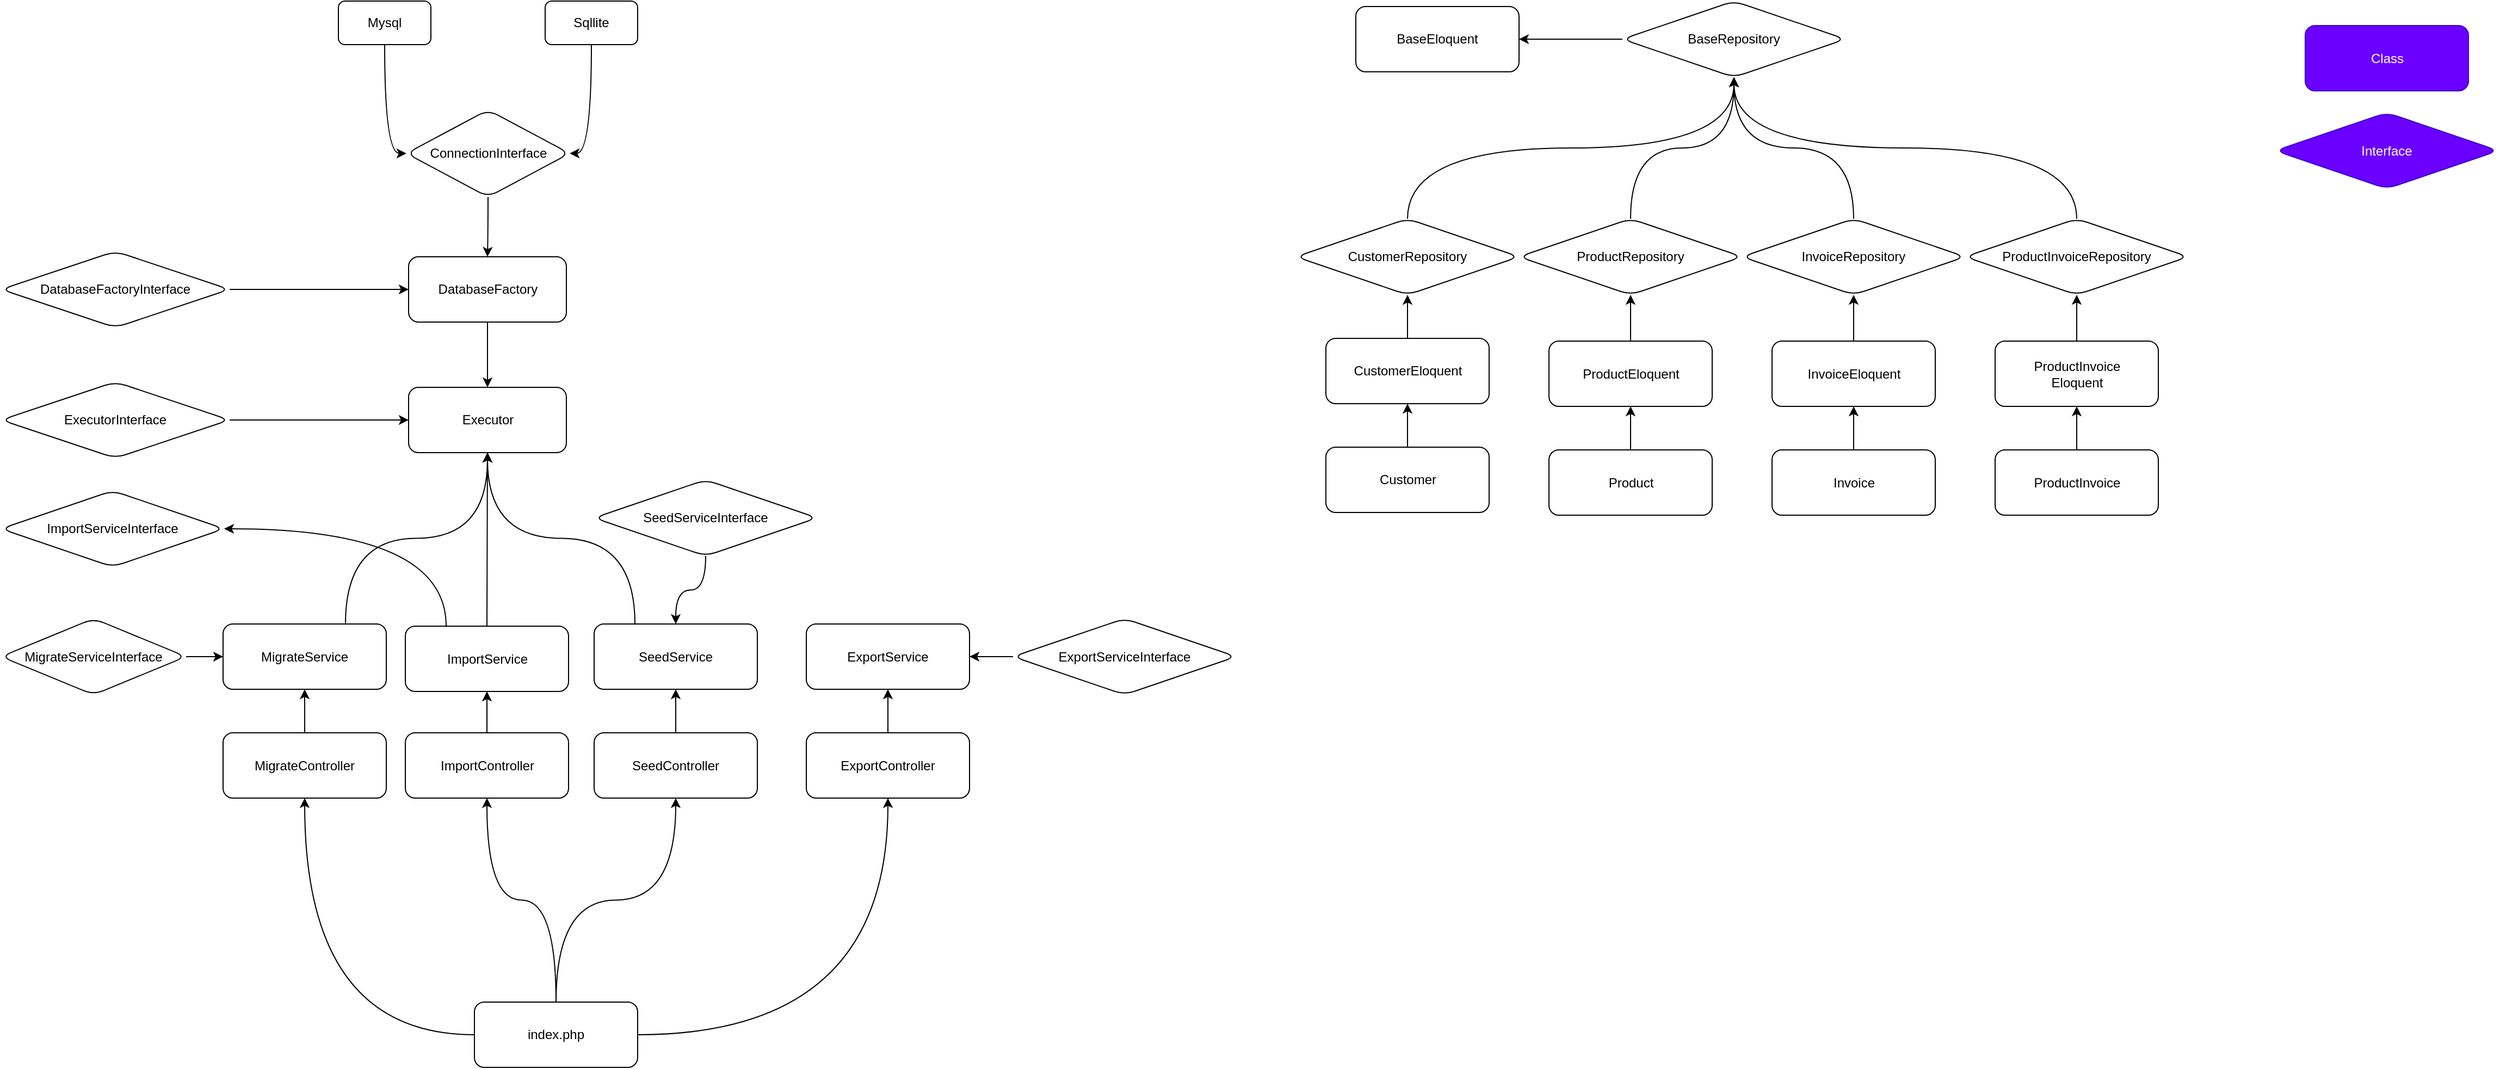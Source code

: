 <mxfile pages="3">
    <diagram id="qJ5WpqcXAYGiYcH5BDwA" name="Work Flow">
        <mxGraphModel dx="1881" dy="326" grid="1" gridSize="10" guides="1" tooltips="1" connect="1" arrows="1" fold="1" page="1" pageScale="1" pageWidth="850" pageHeight="1100" math="0" shadow="0">
            <root>
                <mxCell id="vPlLT5pN4zHW__-pL-Tc-0"/>
                <mxCell id="vPlLT5pN4zHW__-pL-Tc-1" parent="vPlLT5pN4zHW__-pL-Tc-0"/>
                <mxCell id="9ssPm39pstUoPg-3wsf7-7" style="edgeStyle=orthogonalEdgeStyle;orthogonalLoop=1;jettySize=auto;html=1;entryX=0;entryY=0.5;entryDx=0;entryDy=0;curved=1;" parent="vPlLT5pN4zHW__-pL-Tc-1" source="9JlnYq2Dand_yF6pgm6V-5" target="9ssPm39pstUoPg-3wsf7-4" edge="1">
                    <mxGeometry relative="1" as="geometry"/>
                </mxCell>
                <mxCell id="9JlnYq2Dand_yF6pgm6V-5" value="Mysql" style="whiteSpace=wrap;html=1;rounded=1;" parent="vPlLT5pN4zHW__-pL-Tc-1" vertex="1">
                    <mxGeometry x="310" width="85" height="40" as="geometry"/>
                </mxCell>
                <mxCell id="YykdEIOsx3QJ6HFGw7_Z-3" style="edgeStyle=orthogonalEdgeStyle;orthogonalLoop=1;jettySize=auto;html=1;exitX=0.5;exitY=1;exitDx=0;exitDy=0;curved=1;" parent="vPlLT5pN4zHW__-pL-Tc-1" source="9ssPm39pstUoPg-3wsf7-4" target="9ssPm39pstUoPg-3wsf7-20" edge="1">
                    <mxGeometry relative="1" as="geometry"/>
                </mxCell>
                <mxCell id="9ssPm39pstUoPg-3wsf7-4" value="&lt;span&gt;ConnectionInterface&lt;/span&gt;" style="rhombus;whiteSpace=wrap;html=1;rounded=1;" parent="vPlLT5pN4zHW__-pL-Tc-1" vertex="1">
                    <mxGeometry x="372.5" y="100" width="150" height="80" as="geometry"/>
                </mxCell>
                <mxCell id="9ssPm39pstUoPg-3wsf7-8" style="edgeStyle=orthogonalEdgeStyle;orthogonalLoop=1;jettySize=auto;html=1;entryX=1;entryY=0.5;entryDx=0;entryDy=0;curved=1;" parent="vPlLT5pN4zHW__-pL-Tc-1" source="9ssPm39pstUoPg-3wsf7-6" target="9ssPm39pstUoPg-3wsf7-4" edge="1">
                    <mxGeometry relative="1" as="geometry"/>
                </mxCell>
                <mxCell id="9ssPm39pstUoPg-3wsf7-6" value="Sqllite" style="whiteSpace=wrap;html=1;rounded=1;" parent="vPlLT5pN4zHW__-pL-Tc-1" vertex="1">
                    <mxGeometry x="500" width="85" height="40" as="geometry"/>
                </mxCell>
                <mxCell id="9ssPm39pstUoPg-3wsf7-13" value="Executor" style="whiteSpace=wrap;html=1;rounded=1;" parent="vPlLT5pN4zHW__-pL-Tc-1" vertex="1">
                    <mxGeometry x="374.5" y="355" width="145" height="60" as="geometry"/>
                </mxCell>
                <mxCell id="9ssPm39pstUoPg-3wsf7-17" style="edgeStyle=orthogonalEdgeStyle;orthogonalLoop=1;jettySize=auto;html=1;curved=1;" parent="vPlLT5pN4zHW__-pL-Tc-1" source="9ssPm39pstUoPg-3wsf7-16" target="9ssPm39pstUoPg-3wsf7-13" edge="1">
                    <mxGeometry relative="1" as="geometry"/>
                </mxCell>
                <mxCell id="9ssPm39pstUoPg-3wsf7-16" value="&lt;span style=&quot;text-align: left&quot;&gt;ExecutorInterface&lt;/span&gt;" style="rhombus;whiteSpace=wrap;html=1;rounded=1;" parent="vPlLT5pN4zHW__-pL-Tc-1" vertex="1">
                    <mxGeometry y="350" width="210" height="70" as="geometry"/>
                </mxCell>
                <mxCell id="YykdEIOsx3QJ6HFGw7_Z-4" style="edgeStyle=orthogonalEdgeStyle;orthogonalLoop=1;jettySize=auto;html=1;entryX=0.5;entryY=0;entryDx=0;entryDy=0;curved=1;" parent="vPlLT5pN4zHW__-pL-Tc-1" source="9ssPm39pstUoPg-3wsf7-20" target="9ssPm39pstUoPg-3wsf7-13" edge="1">
                    <mxGeometry relative="1" as="geometry"/>
                </mxCell>
                <mxCell id="9ssPm39pstUoPg-3wsf7-20" value="DatabaseFactory" style="whiteSpace=wrap;html=1;rounded=1;" parent="vPlLT5pN4zHW__-pL-Tc-1" vertex="1">
                    <mxGeometry x="374.5" y="235" width="145" height="60" as="geometry"/>
                </mxCell>
                <mxCell id="YykdEIOsx3QJ6HFGw7_Z-1" style="edgeStyle=orthogonalEdgeStyle;orthogonalLoop=1;jettySize=auto;html=1;entryX=0;entryY=0.5;entryDx=0;entryDy=0;curved=1;" parent="vPlLT5pN4zHW__-pL-Tc-1" source="YykdEIOsx3QJ6HFGw7_Z-0" target="9ssPm39pstUoPg-3wsf7-20" edge="1">
                    <mxGeometry relative="1" as="geometry"/>
                </mxCell>
                <mxCell id="YykdEIOsx3QJ6HFGw7_Z-0" value="DatabaseFactory&lt;span style=&quot;text-align: left&quot;&gt;Interface&lt;/span&gt;" style="rhombus;whiteSpace=wrap;html=1;rounded=1;" parent="vPlLT5pN4zHW__-pL-Tc-1" vertex="1">
                    <mxGeometry y="230" width="210" height="70" as="geometry"/>
                </mxCell>
                <mxCell id="YykdEIOsx3QJ6HFGw7_Z-15" style="edgeStyle=orthogonalEdgeStyle;orthogonalLoop=1;jettySize=auto;html=1;curved=1;" parent="vPlLT5pN4zHW__-pL-Tc-1" source="YykdEIOsx3QJ6HFGw7_Z-8" target="YykdEIOsx3QJ6HFGw7_Z-10" edge="1">
                    <mxGeometry relative="1" as="geometry"/>
                </mxCell>
                <mxCell id="YykdEIOsx3QJ6HFGw7_Z-8" value="MigrateController" style="whiteSpace=wrap;html=1;rounded=1;" parent="vPlLT5pN4zHW__-pL-Tc-1" vertex="1">
                    <mxGeometry x="204" y="672.5" width="150" height="60" as="geometry"/>
                </mxCell>
                <mxCell id="YykdEIOsx3QJ6HFGw7_Z-16" style="edgeStyle=orthogonalEdgeStyle;orthogonalLoop=1;jettySize=auto;html=1;entryX=0.5;entryY=1;entryDx=0;entryDy=0;exitX=0.75;exitY=0;exitDx=0;exitDy=0;curved=1;" parent="vPlLT5pN4zHW__-pL-Tc-1" source="YykdEIOsx3QJ6HFGw7_Z-10" target="9ssPm39pstUoPg-3wsf7-13" edge="1">
                    <mxGeometry relative="1" as="geometry"/>
                </mxCell>
                <mxCell id="YykdEIOsx3QJ6HFGw7_Z-10" value="MigrateService" style="whiteSpace=wrap;html=1;rounded=1;" parent="vPlLT5pN4zHW__-pL-Tc-1" vertex="1">
                    <mxGeometry x="204" y="572.5" width="150" height="60" as="geometry"/>
                </mxCell>
                <mxCell id="YykdEIOsx3QJ6HFGw7_Z-17" style="edgeStyle=orthogonalEdgeStyle;orthogonalLoop=1;jettySize=auto;html=1;curved=1;" parent="vPlLT5pN4zHW__-pL-Tc-1" source="YykdEIOsx3QJ6HFGw7_Z-11" target="YykdEIOsx3QJ6HFGw7_Z-10" edge="1">
                    <mxGeometry relative="1" as="geometry"/>
                </mxCell>
                <mxCell id="YykdEIOsx3QJ6HFGw7_Z-11" value="MigrateServiceInterface" style="rhombus;whiteSpace=wrap;html=1;rounded=1;" parent="vPlLT5pN4zHW__-pL-Tc-1" vertex="1">
                    <mxGeometry y="567.5" width="170" height="70" as="geometry"/>
                </mxCell>
                <mxCell id="1" style="edgeStyle=orthogonalEdgeStyle;orthogonalLoop=1;jettySize=auto;html=1;entryX=1;entryY=0.5;entryDx=0;entryDy=0;curved=1;exitX=0.25;exitY=0;exitDx=0;exitDy=0;" edge="1" parent="vPlLT5pN4zHW__-pL-Tc-1" source="YykdEIOsx3QJ6HFGw7_Z-18" target="YykdEIOsx3QJ6HFGw7_Z-19">
                    <mxGeometry relative="1" as="geometry"/>
                </mxCell>
                <mxCell id="2" style="edgeStyle=orthogonalEdgeStyle;curved=1;rounded=0;orthogonalLoop=1;jettySize=auto;html=1;entryX=0.5;entryY=1;entryDx=0;entryDy=0;" edge="1" parent="vPlLT5pN4zHW__-pL-Tc-1" source="YykdEIOsx3QJ6HFGw7_Z-18" target="9ssPm39pstUoPg-3wsf7-13">
                    <mxGeometry relative="1" as="geometry">
                        <mxPoint x="449.5" y="420" as="targetPoint"/>
                    </mxGeometry>
                </mxCell>
                <mxCell id="YykdEIOsx3QJ6HFGw7_Z-18" value="ImportService" style="whiteSpace=wrap;html=1;rounded=1;" parent="vPlLT5pN4zHW__-pL-Tc-1" vertex="1">
                    <mxGeometry x="371.5" y="574.5" width="150" height="60" as="geometry"/>
                </mxCell>
                <mxCell id="YykdEIOsx3QJ6HFGw7_Z-19" value="ImportServiceInterface" style="rhombus;whiteSpace=wrap;html=1;rounded=1;" parent="vPlLT5pN4zHW__-pL-Tc-1" vertex="1">
                    <mxGeometry y="450" width="205" height="70" as="geometry"/>
                </mxCell>
                <mxCell id="HGS7NVP4ZbxqK-kCru6S-1" style="edgeStyle=orthogonalEdgeStyle;orthogonalLoop=1;jettySize=auto;html=1;entryX=0.5;entryY=1;entryDx=0;entryDy=0;curved=1;" parent="vPlLT5pN4zHW__-pL-Tc-1" source="YykdEIOsx3QJ6HFGw7_Z-21" target="YykdEIOsx3QJ6HFGw7_Z-18" edge="1">
                    <mxGeometry relative="1" as="geometry"/>
                </mxCell>
                <mxCell id="YykdEIOsx3QJ6HFGw7_Z-21" value="ImportController" style="whiteSpace=wrap;html=1;rounded=1;" parent="vPlLT5pN4zHW__-pL-Tc-1" vertex="1">
                    <mxGeometry x="371.5" y="672.5" width="150" height="60" as="geometry"/>
                </mxCell>
                <mxCell id="3" style="edgeStyle=orthogonalEdgeStyle;curved=1;rounded=0;orthogonalLoop=1;jettySize=auto;html=1;exitX=0.25;exitY=0;exitDx=0;exitDy=0;" edge="1" parent="vPlLT5pN4zHW__-pL-Tc-1" source="HGS7NVP4ZbxqK-kCru6S-3" target="9ssPm39pstUoPg-3wsf7-13">
                    <mxGeometry relative="1" as="geometry"/>
                </mxCell>
                <mxCell id="HGS7NVP4ZbxqK-kCru6S-3" value="SeedService" style="whiteSpace=wrap;html=1;rounded=1;" parent="vPlLT5pN4zHW__-pL-Tc-1" vertex="1">
                    <mxGeometry x="545" y="572.5" width="150" height="60" as="geometry"/>
                </mxCell>
                <mxCell id="HGS7NVP4ZbxqK-kCru6S-4" style="edgeStyle=orthogonalEdgeStyle;orthogonalLoop=1;jettySize=auto;html=1;curved=1;" parent="vPlLT5pN4zHW__-pL-Tc-1" source="HGS7NVP4ZbxqK-kCru6S-5" target="HGS7NVP4ZbxqK-kCru6S-3" edge="1">
                    <mxGeometry relative="1" as="geometry"/>
                </mxCell>
                <mxCell id="HGS7NVP4ZbxqK-kCru6S-5" value="SeedServiceInterface" style="rhombus;whiteSpace=wrap;html=1;rounded=1;" parent="vPlLT5pN4zHW__-pL-Tc-1" vertex="1">
                    <mxGeometry x="545" y="440" width="205" height="70" as="geometry"/>
                </mxCell>
                <mxCell id="HGS7NVP4ZbxqK-kCru6S-6" style="edgeStyle=orthogonalEdgeStyle;orthogonalLoop=1;jettySize=auto;html=1;entryX=0.5;entryY=1;entryDx=0;entryDy=0;curved=1;" parent="vPlLT5pN4zHW__-pL-Tc-1" source="HGS7NVP4ZbxqK-kCru6S-7" target="HGS7NVP4ZbxqK-kCru6S-3" edge="1">
                    <mxGeometry relative="1" as="geometry"/>
                </mxCell>
                <mxCell id="HGS7NVP4ZbxqK-kCru6S-7" value="SeedController" style="whiteSpace=wrap;html=1;rounded=1;" parent="vPlLT5pN4zHW__-pL-Tc-1" vertex="1">
                    <mxGeometry x="545" y="672.5" width="150" height="60" as="geometry"/>
                </mxCell>
                <mxCell id="7" value="BaseEloquent" style="whiteSpace=wrap;html=1;rounded=1;" vertex="1" parent="vPlLT5pN4zHW__-pL-Tc-1">
                    <mxGeometry x="1245" y="5" width="150" height="60" as="geometry"/>
                </mxCell>
                <mxCell id="9" style="edgeStyle=orthogonalEdgeStyle;curved=1;rounded=0;orthogonalLoop=1;jettySize=auto;html=1;entryX=1;entryY=0.5;entryDx=0;entryDy=0;" edge="1" parent="vPlLT5pN4zHW__-pL-Tc-1" source="8" target="7">
                    <mxGeometry relative="1" as="geometry"/>
                </mxCell>
                <mxCell id="8" value="BaseRepository" style="rhombus;whiteSpace=wrap;html=1;rounded=1;" vertex="1" parent="vPlLT5pN4zHW__-pL-Tc-1">
                    <mxGeometry x="1490" width="205" height="70" as="geometry"/>
                </mxCell>
                <mxCell id="51" style="edgeStyle=orthogonalEdgeStyle;curved=1;rounded=0;orthogonalLoop=1;jettySize=auto;html=1;exitX=0.5;exitY=0;exitDx=0;exitDy=0;entryX=0.5;entryY=1;entryDx=0;entryDy=0;" edge="1" parent="vPlLT5pN4zHW__-pL-Tc-1" source="17" target="8">
                    <mxGeometry relative="1" as="geometry"/>
                </mxCell>
                <mxCell id="17" value="CustomerRepository" style="rhombus;whiteSpace=wrap;html=1;rounded=1;" vertex="1" parent="vPlLT5pN4zHW__-pL-Tc-1">
                    <mxGeometry x="1190" y="200" width="205" height="70" as="geometry"/>
                </mxCell>
                <mxCell id="50" style="edgeStyle=orthogonalEdgeStyle;curved=1;rounded=0;orthogonalLoop=1;jettySize=auto;html=1;entryX=0.5;entryY=1;entryDx=0;entryDy=0;" edge="1" parent="vPlLT5pN4zHW__-pL-Tc-1" source="18" target="8">
                    <mxGeometry relative="1" as="geometry"/>
                </mxCell>
                <mxCell id="18" value="ProductRepository" style="rhombus;whiteSpace=wrap;html=1;rounded=1;" vertex="1" parent="vPlLT5pN4zHW__-pL-Tc-1">
                    <mxGeometry x="1395" y="200" width="205" height="70" as="geometry"/>
                </mxCell>
                <mxCell id="52" style="edgeStyle=orthogonalEdgeStyle;curved=1;rounded=0;orthogonalLoop=1;jettySize=auto;html=1;exitX=0.5;exitY=0;exitDx=0;exitDy=0;entryX=0.5;entryY=1;entryDx=0;entryDy=0;" edge="1" parent="vPlLT5pN4zHW__-pL-Tc-1" source="20" target="8">
                    <mxGeometry relative="1" as="geometry"/>
                </mxCell>
                <mxCell id="20" value="InvoiceRepository" style="rhombus;whiteSpace=wrap;html=1;rounded=1;" vertex="1" parent="vPlLT5pN4zHW__-pL-Tc-1">
                    <mxGeometry x="1600" y="200" width="205" height="70" as="geometry"/>
                </mxCell>
                <mxCell id="24" style="edgeStyle=orthogonalEdgeStyle;curved=1;rounded=0;orthogonalLoop=1;jettySize=auto;html=1;entryX=0.5;entryY=1;entryDx=0;entryDy=0;" edge="1" parent="vPlLT5pN4zHW__-pL-Tc-1" source="21" target="17">
                    <mxGeometry relative="1" as="geometry"/>
                </mxCell>
                <mxCell id="21" value="CustomerEloquent" style="whiteSpace=wrap;html=1;rounded=1;" vertex="1" parent="vPlLT5pN4zHW__-pL-Tc-1">
                    <mxGeometry x="1217.5" y="310" width="150" height="60" as="geometry"/>
                </mxCell>
                <mxCell id="23" style="edgeStyle=orthogonalEdgeStyle;curved=1;rounded=0;orthogonalLoop=1;jettySize=auto;html=1;entryX=0.5;entryY=1;entryDx=0;entryDy=0;" edge="1" parent="vPlLT5pN4zHW__-pL-Tc-1" source="22" target="21">
                    <mxGeometry relative="1" as="geometry"/>
                </mxCell>
                <mxCell id="22" value="Customer" style="whiteSpace=wrap;html=1;rounded=1;" vertex="1" parent="vPlLT5pN4zHW__-pL-Tc-1">
                    <mxGeometry x="1217.5" y="410" width="150" height="60" as="geometry"/>
                </mxCell>
                <mxCell id="28" style="edgeStyle=orthogonalEdgeStyle;curved=1;rounded=0;orthogonalLoop=1;jettySize=auto;html=1;entryX=0.5;entryY=1;entryDx=0;entryDy=0;" edge="1" parent="vPlLT5pN4zHW__-pL-Tc-1" source="25" target="18">
                    <mxGeometry relative="1" as="geometry"/>
                </mxCell>
                <mxCell id="25" value="ProductEloquent" style="whiteSpace=wrap;html=1;rounded=1;" vertex="1" parent="vPlLT5pN4zHW__-pL-Tc-1">
                    <mxGeometry x="1422.5" y="312.5" width="150" height="60" as="geometry"/>
                </mxCell>
                <mxCell id="26" style="edgeStyle=orthogonalEdgeStyle;curved=1;rounded=0;orthogonalLoop=1;jettySize=auto;html=1;entryX=0.5;entryY=1;entryDx=0;entryDy=0;" edge="1" source="27" target="25" parent="vPlLT5pN4zHW__-pL-Tc-1">
                    <mxGeometry relative="1" as="geometry"/>
                </mxCell>
                <mxCell id="27" value="Product" style="whiteSpace=wrap;html=1;rounded=1;" vertex="1" parent="vPlLT5pN4zHW__-pL-Tc-1">
                    <mxGeometry x="1422.5" y="412.5" width="150" height="60" as="geometry"/>
                </mxCell>
                <mxCell id="32" style="edgeStyle=orthogonalEdgeStyle;curved=1;rounded=0;orthogonalLoop=1;jettySize=auto;html=1;" edge="1" parent="vPlLT5pN4zHW__-pL-Tc-1" source="29" target="20">
                    <mxGeometry relative="1" as="geometry"/>
                </mxCell>
                <mxCell id="29" value="InvoiceEloquent" style="whiteSpace=wrap;html=1;rounded=1;" vertex="1" parent="vPlLT5pN4zHW__-pL-Tc-1">
                    <mxGeometry x="1627.5" y="312.5" width="150" height="60" as="geometry"/>
                </mxCell>
                <mxCell id="30" style="edgeStyle=orthogonalEdgeStyle;curved=1;rounded=0;orthogonalLoop=1;jettySize=auto;html=1;entryX=0.5;entryY=1;entryDx=0;entryDy=0;" edge="1" source="31" target="29" parent="vPlLT5pN4zHW__-pL-Tc-1">
                    <mxGeometry relative="1" as="geometry"/>
                </mxCell>
                <mxCell id="31" value="Invoice" style="whiteSpace=wrap;html=1;rounded=1;" vertex="1" parent="vPlLT5pN4zHW__-pL-Tc-1">
                    <mxGeometry x="1627.5" y="412.5" width="150" height="60" as="geometry"/>
                </mxCell>
                <mxCell id="53" style="edgeStyle=orthogonalEdgeStyle;curved=1;rounded=0;orthogonalLoop=1;jettySize=auto;html=1;exitX=0.5;exitY=0;exitDx=0;exitDy=0;entryX=0.5;entryY=1;entryDx=0;entryDy=0;" edge="1" parent="vPlLT5pN4zHW__-pL-Tc-1" source="33" target="8">
                    <mxGeometry relative="1" as="geometry">
                        <mxPoint x="1600" y="80" as="targetPoint"/>
                    </mxGeometry>
                </mxCell>
                <mxCell id="33" value="ProductInvoiceRepository" style="rhombus;whiteSpace=wrap;html=1;rounded=1;" vertex="1" parent="vPlLT5pN4zHW__-pL-Tc-1">
                    <mxGeometry x="1805" y="200" width="205" height="70" as="geometry"/>
                </mxCell>
                <mxCell id="34" style="edgeStyle=orthogonalEdgeStyle;curved=1;rounded=0;orthogonalLoop=1;jettySize=auto;html=1;entryX=0.5;entryY=1;entryDx=0;entryDy=0;" edge="1" source="35" target="33" parent="vPlLT5pN4zHW__-pL-Tc-1">
                    <mxGeometry relative="1" as="geometry"/>
                </mxCell>
                <mxCell id="35" value="ProductInvoice&lt;br&gt;Eloquent" style="whiteSpace=wrap;html=1;rounded=1;" vertex="1" parent="vPlLT5pN4zHW__-pL-Tc-1">
                    <mxGeometry x="1832.5" y="312.5" width="150" height="60" as="geometry"/>
                </mxCell>
                <mxCell id="36" style="edgeStyle=orthogonalEdgeStyle;curved=1;rounded=0;orthogonalLoop=1;jettySize=auto;html=1;entryX=0.5;entryY=1;entryDx=0;entryDy=0;" edge="1" source="37" target="35" parent="vPlLT5pN4zHW__-pL-Tc-1">
                    <mxGeometry relative="1" as="geometry"/>
                </mxCell>
                <mxCell id="37" value="ProductInvoice" style="whiteSpace=wrap;html=1;rounded=1;" vertex="1" parent="vPlLT5pN4zHW__-pL-Tc-1">
                    <mxGeometry x="1832.5" y="412.5" width="150" height="60" as="geometry"/>
                </mxCell>
                <mxCell id="38" value="Class" style="whiteSpace=wrap;html=1;rounded=1;fillColor=#6a00ff;strokeColor=#3700CC;fontColor=#ffffff;" vertex="1" parent="vPlLT5pN4zHW__-pL-Tc-1">
                    <mxGeometry x="2117.5" y="22.5" width="150" height="60" as="geometry"/>
                </mxCell>
                <mxCell id="41" value="Interface" style="rhombus;whiteSpace=wrap;html=1;rounded=1;fillColor=#6a00ff;strokeColor=#3700CC;fontColor=#ffffff;" vertex="1" parent="vPlLT5pN4zHW__-pL-Tc-1">
                    <mxGeometry x="2090" y="102.5" width="205" height="70" as="geometry"/>
                </mxCell>
                <mxCell id="56" value="ExportService" style="whiteSpace=wrap;html=1;rounded=1;" vertex="1" parent="vPlLT5pN4zHW__-pL-Tc-1">
                    <mxGeometry x="740" y="572.5" width="150" height="60" as="geometry"/>
                </mxCell>
                <mxCell id="57" style="edgeStyle=orthogonalEdgeStyle;orthogonalLoop=1;jettySize=auto;html=1;entryX=0.5;entryY=1;entryDx=0;entryDy=0;curved=1;" edge="1" source="58" target="56" parent="vPlLT5pN4zHW__-pL-Tc-1">
                    <mxGeometry relative="1" as="geometry"/>
                </mxCell>
                <mxCell id="58" value="ExportController" style="whiteSpace=wrap;html=1;rounded=1;" vertex="1" parent="vPlLT5pN4zHW__-pL-Tc-1">
                    <mxGeometry x="740" y="672.5" width="150" height="60" as="geometry"/>
                </mxCell>
                <mxCell id="60" style="edgeStyle=orthogonalEdgeStyle;curved=1;rounded=0;orthogonalLoop=1;jettySize=auto;html=1;" edge="1" parent="vPlLT5pN4zHW__-pL-Tc-1" source="59" target="56">
                    <mxGeometry relative="1" as="geometry"/>
                </mxCell>
                <mxCell id="59" value="ExportServiceInterface" style="rhombus;whiteSpace=wrap;html=1;rounded=1;" vertex="1" parent="vPlLT5pN4zHW__-pL-Tc-1">
                    <mxGeometry x="930" y="567.5" width="205" height="70" as="geometry"/>
                </mxCell>
                <mxCell id="62" style="edgeStyle=orthogonalEdgeStyle;curved=1;rounded=0;orthogonalLoop=1;jettySize=auto;html=1;entryX=0.5;entryY=1;entryDx=0;entryDy=0;" edge="1" parent="vPlLT5pN4zHW__-pL-Tc-1" source="61" target="YykdEIOsx3QJ6HFGw7_Z-8">
                    <mxGeometry relative="1" as="geometry"/>
                </mxCell>
                <mxCell id="63" style="edgeStyle=orthogonalEdgeStyle;curved=1;rounded=0;orthogonalLoop=1;jettySize=auto;html=1;" edge="1" parent="vPlLT5pN4zHW__-pL-Tc-1" source="61" target="YykdEIOsx3QJ6HFGw7_Z-21">
                    <mxGeometry relative="1" as="geometry"/>
                </mxCell>
                <mxCell id="64" style="edgeStyle=orthogonalEdgeStyle;curved=1;rounded=0;orthogonalLoop=1;jettySize=auto;html=1;entryX=0.5;entryY=1;entryDx=0;entryDy=0;" edge="1" parent="vPlLT5pN4zHW__-pL-Tc-1" source="61" target="HGS7NVP4ZbxqK-kCru6S-7">
                    <mxGeometry relative="1" as="geometry"/>
                </mxCell>
                <mxCell id="65" style="edgeStyle=orthogonalEdgeStyle;curved=1;rounded=0;orthogonalLoop=1;jettySize=auto;html=1;" edge="1" parent="vPlLT5pN4zHW__-pL-Tc-1" source="61" target="58">
                    <mxGeometry relative="1" as="geometry"/>
                </mxCell>
                <mxCell id="61" value="index.php" style="whiteSpace=wrap;html=1;rounded=1;" vertex="1" parent="vPlLT5pN4zHW__-pL-Tc-1">
                    <mxGeometry x="435" y="920" width="150" height="60" as="geometry"/>
                </mxCell>
            </root>
        </mxGraphModel>
    </diagram>
    <diagram id="tAm-Q1vrKD3kaD52ELMw" name="ERD">
        <mxGraphModel dx="1302" dy="1928" grid="1" gridSize="10" guides="1" tooltips="1" connect="1" arrows="1" fold="1" page="1" pageScale="1" pageWidth="850" pageHeight="1100" math="0" shadow="0">
            <root>
                <mxCell id="zu2tDFOteG_yooguGcxT-0"/>
                <mxCell id="zu2tDFOteG_yooguGcxT-1" parent="zu2tDFOteG_yooguGcxT-0"/>
                <mxCell id="zu2tDFOteG_yooguGcxT-224" style="edgeStyle=orthogonalEdgeStyle;orthogonalLoop=1;jettySize=auto;html=1;entryX=1;entryY=0.5;entryDx=0;entryDy=0;curved=1;" parent="zu2tDFOteG_yooguGcxT-1" edge="1">
                    <mxGeometry relative="1" as="geometry">
                        <mxPoint x="1100" y="-211" as="targetPoint"/>
                    </mxGeometry>
                </mxCell>
                <mxCell id="zu2tDFOteG_yooguGcxT-387" style="edgeStyle=orthogonalEdgeStyle;orthogonalLoop=1;jettySize=auto;html=1;exitX=1;exitY=0.5;exitDx=0;exitDy=0;fillColor=#f5f5f5;strokeColor=#666666;curved=1;" parent="zu2tDFOteG_yooguGcxT-1" edge="1">
                    <mxGeometry relative="1" as="geometry">
                        <mxPoint x="1009.0" y="-202" as="targetPoint"/>
                    </mxGeometry>
                </mxCell>
                <mxCell id="zu2tDFOteG_yooguGcxT-388" style="edgeStyle=orthogonalEdgeStyle;orthogonalLoop=1;jettySize=auto;html=1;fillColor=#f5f5f5;strokeColor=#666666;curved=1;" parent="zu2tDFOteG_yooguGcxT-1" edge="1">
                    <mxGeometry relative="1" as="geometry">
                        <mxPoint x="1009.0" y="-228" as="targetPoint"/>
                    </mxGeometry>
                </mxCell>
                <mxCell id="zu2tDFOteG_yooguGcxT-389" style="edgeStyle=orthogonalEdgeStyle;orthogonalLoop=1;jettySize=auto;html=1;fillColor=#f5f5f5;strokeColor=#666666;curved=1;" parent="zu2tDFOteG_yooguGcxT-1" edge="1">
                    <mxGeometry relative="1" as="geometry">
                        <mxPoint x="1009.0" y="-322" as="targetPoint"/>
                    </mxGeometry>
                </mxCell>
                <mxCell id="304" value="customers" style="swimlane;fontStyle=0;childLayout=stackLayout;horizontal=1;startSize=26;fillColor=#f5f5f5;horizontalStack=0;resizeParent=1;resizeParentMax=0;resizeLast=0;collapsible=1;marginBottom=0;swimlaneFillColor=#ffffff;align=center;fontSize=14;fontColor=#333333;strokeColor=#666666;rounded=1;" parent="zu2tDFOteG_yooguGcxT-1" vertex="1">
                    <mxGeometry x="880" y="-857" width="162" height="108" as="geometry"/>
                </mxCell>
                <mxCell id="305" value="id" style="shape=partialRectangle;top=0;left=0;right=0;bottom=1;align=left;verticalAlign=middle;fillColor=#f5f5f5;spacingLeft=34;spacingRight=4;overflow=hidden;rotatable=0;points=[[0,0.5],[1,0.5]];portConstraint=eastwest;dropTarget=0;fontStyle=5;fontSize=12;fontColor=#333333;strokeColor=#666666;rounded=1;" parent="304" vertex="1">
                    <mxGeometry y="26" width="162" height="30" as="geometry"/>
                </mxCell>
                <mxCell id="306" value="PK" style="shape=partialRectangle;top=0;left=0;bottom=0;fillColor=#f5f5f5;align=left;verticalAlign=middle;spacingLeft=4;spacingRight=4;overflow=hidden;rotatable=0;points=[];portConstraint=eastwest;part=1;fontSize=12;fontColor=#333333;strokeColor=#666666;rounded=1;" parent="305" connectable="0" vertex="1">
                    <mxGeometry width="30" height="30" as="geometry"/>
                </mxCell>
                <mxCell id="307" value="name" style="shape=partialRectangle;top=0;left=0;right=0;bottom=0;align=left;verticalAlign=top;fillColor=#f5f5f5;spacingLeft=34;spacingRight=4;overflow=hidden;rotatable=0;points=[[0,0.5],[1,0.5]];portConstraint=eastwest;dropTarget=0;fontSize=12;fontColor=#333333;strokeColor=#666666;rounded=1;" parent="304" vertex="1">
                    <mxGeometry y="56" width="162" height="26" as="geometry"/>
                </mxCell>
                <mxCell id="308" value="" style="shape=partialRectangle;top=0;left=0;bottom=0;fillColor=#f5f5f5;align=left;verticalAlign=top;spacingLeft=4;spacingRight=4;overflow=hidden;rotatable=0;points=[];portConstraint=eastwest;part=1;fontSize=12;fontColor=#333333;strokeColor=#666666;rounded=1;" parent="307" connectable="0" vertex="1">
                    <mxGeometry width="30" height="26" as="geometry"/>
                </mxCell>
                <mxCell id="309" value="address" style="shape=partialRectangle;top=0;left=0;right=0;bottom=0;align=left;verticalAlign=top;fillColor=#f5f5f5;spacingLeft=34;spacingRight=4;overflow=hidden;rotatable=0;points=[[0,0.5],[1,0.5]];portConstraint=eastwest;dropTarget=0;fontSize=12;fontColor=#333333;strokeColor=#666666;rounded=1;" parent="304" vertex="1">
                    <mxGeometry y="82" width="162" height="26" as="geometry"/>
                </mxCell>
                <mxCell id="310" value="" style="shape=partialRectangle;top=0;left=0;bottom=0;fillColor=#f5f5f5;align=left;verticalAlign=top;spacingLeft=4;spacingRight=4;overflow=hidden;rotatable=0;points=[];portConstraint=eastwest;part=1;fontSize=12;fontColor=#333333;strokeColor=#666666;rounded=1;" parent="309" connectable="0" vertex="1">
                    <mxGeometry width="30" height="26" as="geometry"/>
                </mxCell>
                <mxCell id="319" value="invocies" style="swimlane;fontStyle=0;childLayout=stackLayout;horizontal=1;startSize=26;fillColor=#f5f5f5;horizontalStack=0;resizeParent=1;resizeParentMax=0;resizeLast=0;collapsible=1;marginBottom=0;swimlaneFillColor=#ffffff;align=center;fontSize=14;fontColor=#333333;strokeColor=#666666;rounded=1;" parent="zu2tDFOteG_yooguGcxT-1" vertex="1">
                    <mxGeometry x="1140" y="-860" width="162" height="134" as="geometry"/>
                </mxCell>
                <mxCell id="320" value="id" style="shape=partialRectangle;top=0;left=0;right=0;bottom=1;align=left;verticalAlign=middle;fillColor=#f5f5f5;spacingLeft=34;spacingRight=4;overflow=hidden;rotatable=0;points=[[0,0.5],[1,0.5]];portConstraint=eastwest;dropTarget=0;fontStyle=5;fontSize=12;fontColor=#333333;strokeColor=#666666;rounded=1;" parent="319" vertex="1">
                    <mxGeometry y="26" width="162" height="30" as="geometry"/>
                </mxCell>
                <mxCell id="321" value="PK" style="shape=partialRectangle;top=0;left=0;bottom=0;fillColor=#f5f5f5;align=left;verticalAlign=middle;spacingLeft=4;spacingRight=4;overflow=hidden;rotatable=0;points=[];portConstraint=eastwest;part=1;fontSize=12;fontColor=#333333;strokeColor=#666666;rounded=1;" parent="320" connectable="0" vertex="1">
                    <mxGeometry width="30" height="30" as="geometry"/>
                </mxCell>
                <mxCell id="322" value="name" style="shape=partialRectangle;top=0;left=0;right=0;bottom=0;align=left;verticalAlign=top;fillColor=#f5f5f5;spacingLeft=34;spacingRight=4;overflow=hidden;rotatable=0;points=[[0,0.5],[1,0.5]];portConstraint=eastwest;dropTarget=0;fontSize=12;fontColor=#333333;strokeColor=#666666;rounded=1;" parent="319" vertex="1">
                    <mxGeometry y="56" width="162" height="26" as="geometry"/>
                </mxCell>
                <mxCell id="323" value="" style="shape=partialRectangle;top=0;left=0;bottom=0;fillColor=#f5f5f5;align=left;verticalAlign=top;spacingLeft=4;spacingRight=4;overflow=hidden;rotatable=0;points=[];portConstraint=eastwest;part=1;fontSize=12;fontColor=#333333;strokeColor=#666666;rounded=1;" parent="322" connectable="0" vertex="1">
                    <mxGeometry width="30" height="26" as="geometry"/>
                </mxCell>
                <mxCell id="324" value="date" style="shape=partialRectangle;top=0;left=0;right=0;bottom=0;align=left;verticalAlign=top;fillColor=#f5f5f5;spacingLeft=34;spacingRight=4;overflow=hidden;rotatable=0;points=[[0,0.5],[1,0.5]];portConstraint=eastwest;dropTarget=0;fontSize=12;fontColor=#333333;strokeColor=#666666;rounded=1;" parent="319" vertex="1">
                    <mxGeometry y="82" width="162" height="26" as="geometry"/>
                </mxCell>
                <mxCell id="325" value="" style="shape=partialRectangle;top=0;left=0;bottom=0;fillColor=#f5f5f5;align=left;verticalAlign=top;spacingLeft=4;spacingRight=4;overflow=hidden;rotatable=0;points=[];portConstraint=eastwest;part=1;fontSize=12;fontColor=#333333;strokeColor=#666666;rounded=1;" parent="324" connectable="0" vertex="1">
                    <mxGeometry width="30" height="26" as="geometry"/>
                </mxCell>
                <mxCell id="326" value="customer_id" style="shape=partialRectangle;top=0;left=0;right=0;bottom=0;align=left;verticalAlign=top;fillColor=#f5f5f5;spacingLeft=34;spacingRight=4;overflow=hidden;rotatable=0;points=[[0,0.5],[1,0.5]];portConstraint=eastwest;dropTarget=0;fontSize=12;fontColor=#333333;strokeColor=#666666;rounded=1;" parent="319" vertex="1">
                    <mxGeometry y="108" width="162" height="26" as="geometry"/>
                </mxCell>
                <mxCell id="327" value="FK" style="shape=partialRectangle;top=0;left=0;bottom=0;fillColor=#f5f5f5;align=left;verticalAlign=top;spacingLeft=4;spacingRight=4;overflow=hidden;rotatable=0;points=[];portConstraint=eastwest;part=1;fontSize=12;fontColor=#333333;strokeColor=#666666;rounded=1;" parent="326" connectable="0" vertex="1">
                    <mxGeometry width="30" height="26" as="geometry"/>
                </mxCell>
                <mxCell id="328" value="products_invocies" style="swimlane;fontStyle=0;childLayout=stackLayout;horizontal=1;startSize=26;fillColor=#f5f5f5;horizontalStack=0;resizeParent=1;resizeParentMax=0;resizeLast=0;collapsible=1;marginBottom=0;swimlaneFillColor=#ffffff;align=center;fontSize=14;fontColor=#333333;strokeColor=#666666;rounded=1;" parent="zu2tDFOteG_yooguGcxT-1" vertex="1">
                    <mxGeometry x="1140" y="-980" width="162" height="108" as="geometry"/>
                </mxCell>
                <mxCell id="329" value="id" style="shape=partialRectangle;top=0;left=0;right=0;bottom=1;align=left;verticalAlign=middle;fillColor=#f5f5f5;spacingLeft=34;spacingRight=4;overflow=hidden;rotatable=0;points=[[0,0.5],[1,0.5]];portConstraint=eastwest;dropTarget=0;fontStyle=5;fontSize=12;fontColor=#333333;strokeColor=#666666;rounded=1;" parent="328" vertex="1">
                    <mxGeometry y="26" width="162" height="30" as="geometry"/>
                </mxCell>
                <mxCell id="330" value="PK" style="shape=partialRectangle;top=0;left=0;bottom=0;fillColor=#f5f5f5;align=left;verticalAlign=middle;spacingLeft=4;spacingRight=4;overflow=hidden;rotatable=0;points=[];portConstraint=eastwest;part=1;fontSize=12;fontColor=#333333;strokeColor=#666666;rounded=1;" parent="329" connectable="0" vertex="1">
                    <mxGeometry width="30" height="30" as="geometry"/>
                </mxCell>
                <mxCell id="335" value="product_id" style="shape=partialRectangle;top=0;left=0;right=0;bottom=0;align=left;verticalAlign=top;fillColor=#f5f5f5;spacingLeft=34;spacingRight=4;overflow=hidden;rotatable=0;points=[[0,0.5],[1,0.5]];portConstraint=eastwest;dropTarget=0;fontSize=12;fontColor=#333333;strokeColor=#666666;rounded=1;" parent="328" vertex="1">
                    <mxGeometry y="56" width="162" height="26" as="geometry"/>
                </mxCell>
                <mxCell id="336" value="FK" style="shape=partialRectangle;top=0;left=0;bottom=0;fillColor=#f5f5f5;align=left;verticalAlign=top;spacingLeft=4;spacingRight=4;overflow=hidden;rotatable=0;points=[];portConstraint=eastwest;part=1;fontSize=12;fontColor=#333333;strokeColor=#666666;rounded=1;" parent="335" connectable="0" vertex="1">
                    <mxGeometry width="30" height="26" as="geometry"/>
                </mxCell>
                <mxCell id="337" value="invocie_id" style="shape=partialRectangle;top=0;left=0;right=0;bottom=0;align=left;verticalAlign=top;fillColor=#f5f5f5;spacingLeft=34;spacingRight=4;overflow=hidden;rotatable=0;points=[[0,0.5],[1,0.5]];portConstraint=eastwest;dropTarget=0;fontSize=12;fontColor=#333333;strokeColor=#666666;rounded=1;" parent="328" vertex="1">
                    <mxGeometry y="82" width="162" height="26" as="geometry"/>
                </mxCell>
                <mxCell id="338" value="FK" style="shape=partialRectangle;top=0;left=0;bottom=0;fillColor=#f5f5f5;align=left;verticalAlign=top;spacingLeft=4;spacingRight=4;overflow=hidden;rotatable=0;points=[];portConstraint=eastwest;part=1;fontSize=12;fontColor=#333333;strokeColor=#666666;rounded=1;" parent="337" connectable="0" vertex="1">
                    <mxGeometry width="30" height="26" as="geometry"/>
                </mxCell>
                <mxCell id="339" style="edgeStyle=orthogonalEdgeStyle;orthogonalLoop=1;jettySize=auto;html=1;curved=1;" parent="zu2tDFOteG_yooguGcxT-1" source="305" target="326" edge="1">
                    <mxGeometry relative="1" as="geometry"/>
                </mxCell>
                <mxCell id="340" value="products" style="swimlane;fontStyle=0;childLayout=stackLayout;horizontal=1;startSize=26;fillColor=#f5f5f5;horizontalStack=0;resizeParent=1;resizeParentMax=0;resizeLast=0;collapsible=1;marginBottom=0;swimlaneFillColor=#ffffff;align=center;fontSize=14;fontColor=#333333;strokeColor=#666666;rounded=1;" parent="zu2tDFOteG_yooguGcxT-1" vertex="1">
                    <mxGeometry x="880" y="-980" width="162" height="108" as="geometry"/>
                </mxCell>
                <mxCell id="341" value="id" style="shape=partialRectangle;top=0;left=0;right=0;bottom=1;align=left;verticalAlign=middle;fillColor=#f5f5f5;spacingLeft=34;spacingRight=4;overflow=hidden;rotatable=0;points=[[0,0.5],[1,0.5]];portConstraint=eastwest;dropTarget=0;fontStyle=5;fontSize=12;fontColor=#333333;strokeColor=#666666;rounded=1;" parent="340" vertex="1">
                    <mxGeometry y="26" width="162" height="30" as="geometry"/>
                </mxCell>
                <mxCell id="342" value="PK" style="shape=partialRectangle;top=0;left=0;bottom=0;fillColor=#f5f5f5;align=left;verticalAlign=middle;spacingLeft=4;spacingRight=4;overflow=hidden;rotatable=0;points=[];portConstraint=eastwest;part=1;fontSize=12;fontColor=#333333;strokeColor=#666666;rounded=1;" parent="341" connectable="0" vertex="1">
                    <mxGeometry width="30" height="30" as="geometry"/>
                </mxCell>
                <mxCell id="343" value="name" style="shape=partialRectangle;top=0;left=0;right=0;bottom=0;align=left;verticalAlign=top;fillColor=#f5f5f5;spacingLeft=34;spacingRight=4;overflow=hidden;rotatable=0;points=[[0,0.5],[1,0.5]];portConstraint=eastwest;dropTarget=0;fontSize=12;fontColor=#333333;strokeColor=#666666;rounded=1;" parent="340" vertex="1">
                    <mxGeometry y="56" width="162" height="26" as="geometry"/>
                </mxCell>
                <mxCell id="344" value="" style="shape=partialRectangle;top=0;left=0;bottom=0;fillColor=#f5f5f5;align=left;verticalAlign=top;spacingLeft=4;spacingRight=4;overflow=hidden;rotatable=0;points=[];portConstraint=eastwest;part=1;fontSize=12;fontColor=#333333;strokeColor=#666666;rounded=1;" parent="343" connectable="0" vertex="1">
                    <mxGeometry width="30" height="26" as="geometry"/>
                </mxCell>
                <mxCell id="345" value="price" style="shape=partialRectangle;top=0;left=0;right=0;bottom=0;align=left;verticalAlign=top;fillColor=#f5f5f5;spacingLeft=34;spacingRight=4;overflow=hidden;rotatable=0;points=[[0,0.5],[1,0.5]];portConstraint=eastwest;dropTarget=0;fontSize=12;fontColor=#333333;strokeColor=#666666;rounded=1;" parent="340" vertex="1">
                    <mxGeometry y="82" width="162" height="26" as="geometry"/>
                </mxCell>
                <mxCell id="346" value="" style="shape=partialRectangle;top=0;left=0;bottom=0;fillColor=#f5f5f5;align=left;verticalAlign=top;spacingLeft=4;spacingRight=4;overflow=hidden;rotatable=0;points=[];portConstraint=eastwest;part=1;fontSize=12;fontColor=#333333;strokeColor=#666666;rounded=1;" parent="345" connectable="0" vertex="1">
                    <mxGeometry width="30" height="26" as="geometry"/>
                </mxCell>
                <mxCell id="348" style="edgeStyle=orthogonalEdgeStyle;curved=1;rounded=0;orthogonalLoop=1;jettySize=auto;html=1;entryX=0;entryY=0.5;entryDx=0;entryDy=0;" parent="zu2tDFOteG_yooguGcxT-1" source="320" target="337" edge="1">
                    <mxGeometry relative="1" as="geometry"/>
                </mxCell>
                <mxCell id="349" style="edgeStyle=orthogonalEdgeStyle;curved=1;rounded=0;orthogonalLoop=1;jettySize=auto;html=1;entryX=0;entryY=0.5;entryDx=0;entryDy=0;" parent="zu2tDFOteG_yooguGcxT-1" source="341" target="335" edge="1">
                    <mxGeometry relative="1" as="geometry"/>
                </mxCell>
            </root>
        </mxGraphModel>
    </diagram>
</mxfile>